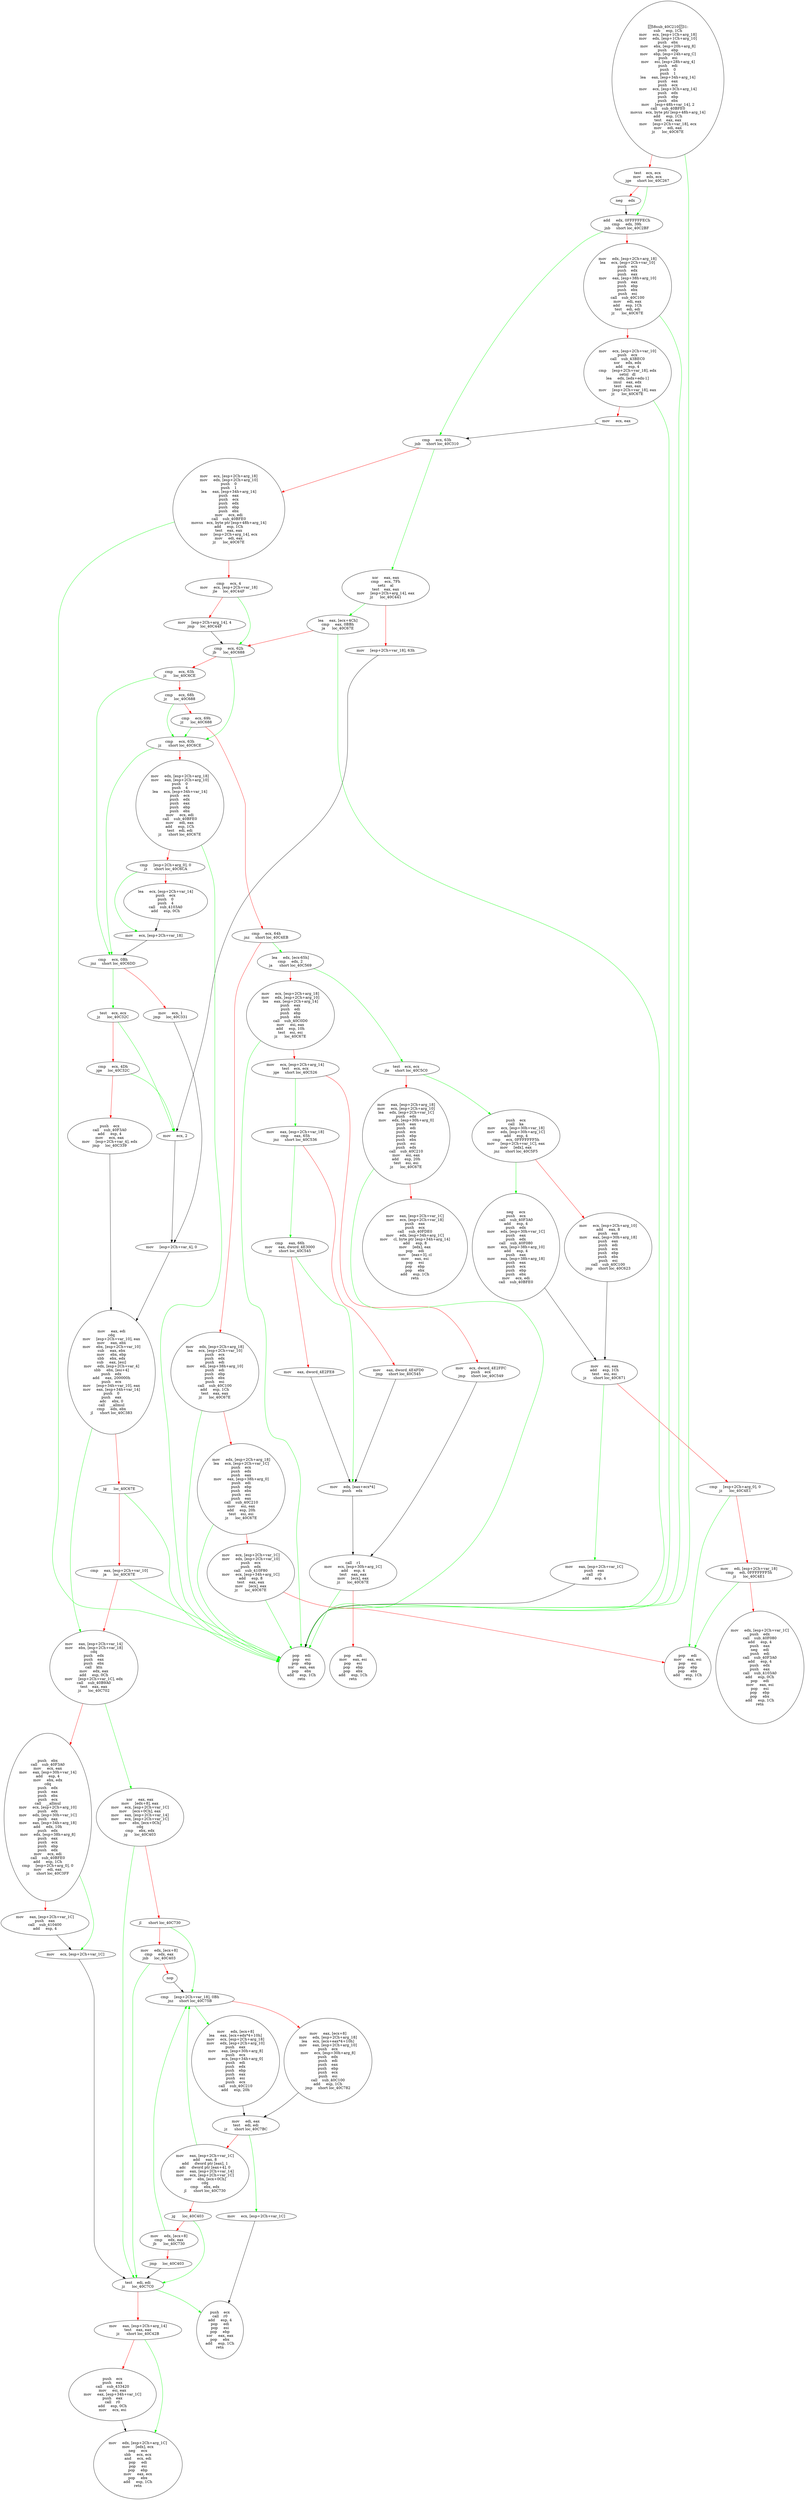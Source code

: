 digraph G{
Node0 [label = "58sub_40C21031:
sub     esp, 1Ch
mov     ecx, [esp+1Ch+arg_18]
mov     edx, [esp+1Ch+arg_10]
push    ebx
mov     ebx, [esp+20h+arg_8]
push    ebp
mov     ebp, [esp+24h+arg_C]
push    esi
mov     esi, [esp+28h+arg_4]
push    edi
push    0
push    1
lea     eax, [esp+34h+arg_14]
push    eax
push    ecx
mov     ecx, [esp+3Ch+arg_14]
push    edx
push    ebp
push    ebx
mov     [esp+48h+var_14], 2
call    sub_40BFE0
movsx   ecx, byte ptr [esp+48h+arg_14]
add     esp, 1Ch
test    eax, eax
mov     [esp+2Ch+var_18], ecx
mov     edi, eax
jz      loc_40C67E"]
Node1 [label = "test    ecx, ecx
mov     edx, ecx
jge     short loc_40C267"]
Node2 [label = "neg     edx"]
Node3 [label = "add     edx, 0FFFFFFECh
cmp     edx, 39h
jnb     short loc_40C2BF"]
Node4 [label = "mov     edx, [esp+2Ch+arg_18]
lea     ecx, [esp+2Ch+var_10]
push    ecx
push    edx
push    eax
mov     eax, [esp+38h+arg_10]
push    eax
push    ebp
push    ebx
push    esi
call    sub_40C100
mov     edi, eax
add     esp, 1Ch
test    edi, edi
jz      loc_40C67E"]
Node5 [label = "mov     ecx, [esp+2Ch+var_10]
push    ecx
call    sub_43BEC0
xor     edx, edx
add     esp, 4
cmp     [esp+2Ch+var_18], edx
setnl   dl
lea     edx, [edx+edx-1]
imul    eax, edx
test    eax, eax
mov     [esp+2Ch+var_18], eax
jz      loc_40C67E"]
Node6 [label = "mov     ecx, eax"]
Node7 [label = "cmp     ecx, 63h
jnb     short loc_40C310"]
Node8 [label = "mov     ecx, [esp+2Ch+arg_18]
mov     edx, [esp+2Ch+arg_10]
push    0
push    1
lea     eax, [esp+34h+arg_14]
push    eax
push    ecx
push    edx
push    ebp
push    ebx
mov     ecx, edi
call    sub_40BFE0
movsx   ecx, byte ptr [esp+48h+arg_14]
add     esp, 1Ch
test    eax, eax
mov     [esp+2Ch+arg_14], ecx
mov     edi, eax
jz      loc_40C67E"]
Node9 [label = "cmp     ecx, 4
mov     ecx, [esp+2Ch+var_18]
jle     loc_40C44F"]
Node10 [label = "mov     [esp+2Ch+arg_14], 4
jmp     loc_40C44F"]
Node11 [label = "xor     eax, eax
cmp     ecx, 7Fh
setz    al
test    eax, eax
mov     [esp+2Ch+arg_14], eax
jz      loc_40C441"]
Node12 [label = "mov     [esp+2Ch+var_18], 63h"]
Node13 [label = "mov     ecx, 2"]
Node14 [label = "mov     [esp+2Ch+var_4], 0"]
Node15 [label = "mov     eax, edi
cdq
mov     [esp+2Ch+var_10], eax
mov     eax, ebx
mov     ebx, [esp+2Ch+var_10]
sub     eax, ebx
mov     ebx, ebp
sbb     ebx, edx
sub     eax, [esi]
mov     edx, [esp+2Ch+var_4]
sbb     ebx, [esi+4]
push    edx
add     eax, 200000h
push    ecx
mov     [esp+34h+var_10], eax
mov     eax, [esp+34h+var_14]
push    0
push    eax
adc     ebx, 0
call    __allmul
cmp     edx, ebx
jl      short loc_40C383"]
Node16 [label = "jg      loc_40C67E"]
Node17 [label = "cmp     eax, [esp+2Ch+var_10]
ja      loc_40C67E"]
Node18 [label = "mov     eax, [esp+2Ch+var_14]
mov     ebx, [esp+2Ch+var_18]
cdq
push    edx
push    eax
push    ebx
call    ktn
mov     edx, eax
add     esp, 0Ch
mov     [esp+2Ch+var_1C], edx
call    sub_40B9A0
test    eax, eax
jz      loc_40C702"]
Node19 [label = "push    ebx
call    sub_40F3A0
mov     ecx, eax
mov     eax, [esp+30h+var_14]
add     esp, 4
mov     ebx, edx
cdq
push    edx
push    eax
push    ebx
push    ecx
call    __allmul
mov     ecx, [esp+2Ch+arg_10]
push    edx
mov     edx, [esp+30h+var_1C]
push    eax
mov     eax, [esp+34h+arg_18]
add     edx, 10h
push    edx
mov     edx, [esp+38h+arg_8]
push    eax
push    ecx
push    ebp
push    edx
mov     ecx, edi
call    sub_40BFE0
add     esp, 1Ch
cmp     [esp+2Ch+arg_0], 0
mov     edi, eax
jz      short loc_40C3FF"]
Node20 [label = "mov     eax, [esp+2Ch+var_1C]
push    eax
call    sub_410400
add     esp, 4"]
Node21 [label = "mov     ecx, [esp+2Ch+var_1C]"]
Node22 [label = "test    edi, edi
jz      loc_40C7C0"]
Node23 [label = "mov     eax, [esp+2Ch+arg_14]
test    eax, eax
jz      short loc_40C42B"]
Node24 [label = "push    ecx
push    eax
call    sub_433420
mov     esi, eax
mov     eax, [esp+34h+var_1C]
push    eax
call    r0
add     esp, 0Ch
mov     ecx, esi"]
Node25 [label = "mov     edx, [esp+2Ch+arg_1C]
mov     [edx], ecx
neg     ecx
sbb     ecx, ecx
and     ecx, edi
pop     edi
pop     esi
pop     ebp
mov     eax, ecx
pop     ebx
add     esp, 1Ch
retn"]
Node26 [label = "lea     eax, [ecx+4Ch]
cmp     eax, 0BBh
ja      loc_40C67E"]
Node27 [label = "cmp     ecx, 62h
jb      loc_40C688"]
Node28 [label = "cmp     ecx, 63h
jz      loc_40C6CE"]
Node29 [label = "cmp     ecx, 68h
jz      loc_40C688"]
Node30 [label = "cmp     ecx, 69h
jz      loc_40C688"]
Node31 [label = "cmp     ecx, 64h
jnz     short loc_40C4EB"]
Node32 [label = "mov     edx, [esp+2Ch+arg_18]
lea     ecx, [esp+2Ch+var_10]
push    ecx
push    edx
push    edi
mov     edi, [esp+38h+arg_10]
push    edi
push    ebp
push    ebx
push    esi
call    sub_40C100
add     esp, 1Ch
test    eax, eax
jz      loc_40C67E"]
Node33 [label = "mov     edx, [esp+2Ch+arg_18]
lea     ecx, [esp+2Ch+var_1C]
push    ecx
push    edx
push    eax
mov     eax, [esp+38h+arg_0]
push    edi
push    ebp
push    ebx
push    esi
push    eax
call    sub_40C210
mov     esi, eax
add     esp, 20h
test    esi, esi
jz      loc_40C67E"]
Node34 [label = "mov     ecx, [esp+2Ch+var_1C]
mov     edx, [esp+2Ch+var_10]
push    ecx
push    edx
call    sub_410F80
mov     ecx, [esp+34h+arg_1C]
add     esp, 8
test    eax, eax
mov     [ecx], eax
jz      loc_40C67E"]
Node35 [label = "pop     edi
mov     eax, esi
pop     esi
pop     ebp
pop     ebx
add     esp, 1Ch
retn"]
Node36 [label = "lea     edx, [ecx-65h]
cmp     edx, 2
ja      short loc_40C569"]
Node37 [label = "mov     ecx, [esp+2Ch+arg_18]
mov     edx, [esp+2Ch+arg_10]
lea     eax, [esp+2Ch+arg_14]
push    eax
push    edi
push    ebp
push    ebx
call    sub_40C0D0
mov     esi, eax
add     esp, 10h
test    esi, esi
jz      loc_40C67E"]
Node38 [label = "mov     ecx, [esp+2Ch+arg_14]
test    ecx, ecx
jge     short loc_40C526"]
Node39 [label = "mov     ecx, dword_4E2FFC
push    ecx
jmp     short loc_40C549"]
Node40 [label = "mov     eax, [esp+2Ch+var_18]
cmp     eax, 65h
jnz     short loc_40C536"]
Node41 [label = "mov     eax, dword_4E4FD0
jmp     short loc_40C545"]
Node42 [label = "cmp     eax, 66h
mov     eax, dword_4E3000
jz      short loc_40C545"]
Node43 [label = "mov     eax, dword_4E2FE8"]
Node44 [label = "mov     edx, [eax+ecx*4]
push    edx"]
Node45 [label = "call    r1
mov     ecx, [esp+30h+arg_1C]
add     esp, 4
test    eax, eax
mov     [ecx], eax
jz      loc_40C67E"]
Node46 [label = "pop     edi
mov     eax, esi
pop     esi
pop     ebp
pop     ebx
add     esp, 1Ch
retn"]
Node47 [label = "test    ecx, ecx
jle     short loc_40C5C0"]
Node48 [label = "mov     eax, [esp+2Ch+arg_18]
mov     ecx, [esp+2Ch+arg_10]
lea     edx, [esp+2Ch+var_1C]
push    edx
mov     edx, [esp+30h+arg_0]
push    eax
push    edi
push    ecx
push    ebp
push    ebx
push    esi
push    edx
call    sub_40C210
mov     esi, eax
add     esp, 20h
test    esi, esi
jz      loc_40C67E"]
Node49 [label = "mov     eax, [esp+2Ch+var_1C]
mov     ecx, [esp+2Ch+var_18]
push    eax
push    ecx
call    sub_40FDE0
mov     edx, [esp+34h+arg_1C]
mov     cl, byte ptr [esp+34h+arg_14]
add     esp, 8
mov     [edx], eax
pop     edi
mov     [eax+3], cl
mov     eax, esi
pop     esi
pop     ebp
pop     ebx
add     esp, 1Ch
retn"]
Node50 [label = "push    ecx
call    ka
mov     ecx, [esp+30h+var_18]
mov     edx, [esp+30h+arg_1C]
add     esp, 4
cmp     ecx, 0FFFFFFF5h
mov     [esp+2Ch+var_1C], eax
mov     [edx], eax
jnz     short loc_40C5F5"]
Node51 [label = "mov     ecx, [esp+2Ch+arg_10]
add     eax, 8
push    eax
mov     eax, [esp+30h+arg_18]
push    eax
push    edi
push    ecx
push    ebp
push    ebx
push    esi
call    sub_40C100
jmp     short loc_40C623"]
Node52 [label = "neg     ecx
push    ecx
call    sub_40F3A0
add     esp, 4
push    edx
mov     edx, [esp+30h+var_1C]
push    eax
push    edx
call    sub_40F080
mov     ecx, [esp+38h+arg_10]
add     esp, 4
push    eax
mov     eax, [esp+38h+arg_18]
push    eax
push    ecx
push    ebp
push    ebx
mov     ecx, edi
call    sub_40BFE0"]
Node53 [label = "mov     esi, eax
add     esp, 1Ch
test    esi, esi
jz      short loc_40C671"]
Node54 [label = "cmp     [esp+2Ch+arg_0], 0
jz      loc_40C4E1"]
Node55 [label = "mov     edi, [esp+2Ch+var_18]
cmp     edi, 0FFFFFFF5h
jz      loc_40C4E1"]
Node56 [label = "mov     edx, [esp+2Ch+var_1C]
push    edx
call    sub_40F080
add     esp, 4
push    eax
neg     edi
push    edi
call    sub_40F3A0
add     esp, 4
push    edx
push    eax
call    sub_4103A0
add     esp, 0Ch
pop     edi
mov     eax, esi
pop     esi
pop     ebp
pop     ebx
add     esp, 1Ch
retn"]
Node57 [label = "mov     eax, [esp+2Ch+var_1C]
push    eax
call    r0
add     esp, 4"]
Node58 [label = "pop     edi
pop     esi
pop     ebp
xor     eax, eax
pop     ebx
add     esp, 1Ch
retn"]
Node59 [label = "cmp     ecx, 63h
jz      short loc_40C6CE"]
Node60 [label = "mov     edx, [esp+2Ch+arg_18]
mov     eax, [esp+2Ch+arg_10]
push    0
push    4
lea     ecx, [esp+34h+var_14]
push    ecx
push    edx
push    eax
push    ebp
push    ebx
mov     ecx, edi
call    sub_40BFE0
mov     edi, eax
add     esp, 1Ch
test    edi, edi
jz      short loc_40C67E"]
Node61 [label = "cmp     [esp+2Ch+arg_0], 0
jz      short loc_40C6CA"]
Node62 [label = "lea     ecx, [esp+2Ch+var_14]
push    ecx
push    0
push    4
call    sub_4103A0
add     esp, 0Ch"]
Node63 [label = "mov     ecx, [esp+2Ch+var_18]"]
Node64 [label = "cmp     ecx, 0Bh
jnz     short loc_40C6DD"]
Node65 [label = "mov     ecx, 1
jmp     loc_40C331"]
Node66 [label = "test    ecx, ecx
jz      loc_40C32C"]
Node67 [label = "cmp     ecx, 4Dh
jge     loc_40C32C"]
Node68 [label = "push    ecx
call    sub_40F3A0
add     esp, 4
mov     ecx, eax
mov     [esp+2Ch+var_4], edx
jmp     loc_40C339"]
Node69 [label = "xor     eax, eax
mov     [edx+8], eax
mov     ecx, [esp+2Ch+var_1C]
mov     [ecx+0Ch], eax
mov     eax, [esp+2Ch+var_14]
mov     ecx, [esp+2Ch+var_1C]
mov     ebx, [ecx+0Ch]
cdq
cmp     ebx, edx
jg      loc_40C403"]
Node70 [label = "jl      short loc_40C730"]
Node71 [label = "mov     edx, [ecx+8]
cmp     edx, eax
jnb     loc_40C403"]
Node72 [label = "nop"]
Node73 [label = "cmp     [esp+2Ch+var_18], 0Bh
jnz     short loc_40C75B"]
Node74 [label = "mov     eax, [ecx+8]
mov     edx, [esp+2Ch+arg_18]
lea     ecx, [ecx+eax*4+10h]
mov     eax, [esp+2Ch+arg_10]
push    ecx
mov     ecx, [esp+30h+arg_8]
push    edx
push    edi
push    eax
push    ebp
push    ecx
push    esi
call    sub_40C100
add     esp, 1Ch
jmp     short loc_40C782"]
Node75 [label = "mov     edx, [ecx+8]
lea     eax, [ecx+edx*4+10h]
mov     ecx, [esp+2Ch+arg_18]
mov     edx, [esp+2Ch+arg_10]
push    eax
mov     eax, [esp+30h+arg_8]
push    ecx
mov     ecx, [esp+34h+arg_0]
push    edi
push    edx
push    ebp
push    eax
push    esi
push    ecx
call    sub_40C210
add     esp, 20h"]
Node76 [label = "mov     edi, eax
test    edi, edi
jz      short loc_40C7BC"]
Node77 [label = "mov     eax, [esp+2Ch+var_1C]
add     eax, 8
add     dword ptr [eax], 1
adc     dword ptr [eax+4], 0
mov     eax, [esp+2Ch+var_14]
mov     ecx, [esp+2Ch+var_1C]
mov     ebx, [ecx+0Ch]
cdq
cmp     ebx, edx
jl      short loc_40C730"]
Node78 [label = "jg      loc_40C403"]
Node79 [label = "mov     edx, [ecx+8]
cmp     edx, eax
jb      loc_40C730"]
Node80 [label = "jmp     loc_40C403"]
Node81 [label = "mov     ecx, [esp+2Ch+var_1C]"]
Node82 [label = "push    ecx
call    r0
add     esp, 4
pop     edi
pop     esi
pop     ebp
xor     eax, eax
pop     ebx
add     esp, 1Ch
retn"]
Node0 -> Node1 [color = "red"]
Node0 -> Node58 [color = "green"]
Node1 -> Node2 [color = "red"]
Node1 -> Node3 [color = "green"]
Node2 -> Node3 [color = "black"]
Node3 -> Node4 [color = "red"]
Node3 -> Node7 [color = "green"]
Node4 -> Node5 [color = "red"]
Node4 -> Node58 [color = "green"]
Node5 -> Node6 [color = "red"]
Node5 -> Node58 [color = "green"]
Node6 -> Node7 [color = "black"]
Node7 -> Node8 [color = "red"]
Node7 -> Node11 [color = "green"]
Node8 -> Node9 [color = "red"]
Node8 -> Node58 [color = "green"]
Node9 -> Node10 [color = "red"]
Node9 -> Node27 [color = "green"]
Node10 -> Node27 [color = "black"]
Node11 -> Node12 [color = "red"]
Node11 -> Node26 [color = "green"]
Node12 -> Node13 [color = "black"]
Node13 -> Node14 [color = "black"]
Node14 -> Node15 [color = "black"]
Node15 -> Node16 [color = "red"]
Node15 -> Node18 [color = "green"]
Node16 -> Node17 [color = "red"]
Node16 -> Node58 [color = "green"]
Node17 -> Node18 [color = "red"]
Node17 -> Node58 [color = "green"]
Node18 -> Node19 [color = "red"]
Node18 -> Node69 [color = "green"]
Node19 -> Node20 [color = "red"]
Node19 -> Node21 [color = "green"]
Node20 -> Node21 [color = "black"]
Node21 -> Node22 [color = "black"]
Node22 -> Node23 [color = "red"]
Node22 -> Node82 [color = "green"]
Node23 -> Node24 [color = "red"]
Node23 -> Node25 [color = "green"]
Node24 -> Node25 [color = "black"]
Node26 -> Node27 [color = "red"]
Node26 -> Node58 [color = "green"]
Node27 -> Node28 [color = "red"]
Node27 -> Node59 [color = "green"]
Node28 -> Node29 [color = "red"]
Node28 -> Node64 [color = "green"]
Node29 -> Node30 [color = "red"]
Node29 -> Node59 [color = "green"]
Node30 -> Node31 [color = "red"]
Node30 -> Node59 [color = "green"]
Node31 -> Node32 [color = "red"]
Node31 -> Node36 [color = "green"]
Node32 -> Node33 [color = "red"]
Node32 -> Node58 [color = "green"]
Node33 -> Node34 [color = "red"]
Node33 -> Node58 [color = "green"]
Node34 -> Node35 [color = "red"]
Node34 -> Node58 [color = "green"]
Node36 -> Node37 [color = "red"]
Node36 -> Node47 [color = "green"]
Node37 -> Node38 [color = "red"]
Node37 -> Node58 [color = "green"]
Node38 -> Node39 [color = "red"]
Node38 -> Node40 [color = "green"]
Node39 -> Node45 [color = "black"]
Node40 -> Node41 [color = "red"]
Node40 -> Node42 [color = "green"]
Node41 -> Node44 [color = "black"]
Node42 -> Node43 [color = "red"]
Node42 -> Node44 [color = "green"]
Node43 -> Node44 [color = "black"]
Node44 -> Node45 [color = "black"]
Node45 -> Node46 [color = "red"]
Node45 -> Node58 [color = "green"]
Node47 -> Node48 [color = "red"]
Node47 -> Node50 [color = "green"]
Node48 -> Node49 [color = "red"]
Node48 -> Node58 [color = "green"]
Node50 -> Node51 [color = "red"]
Node50 -> Node52 [color = "green"]
Node51 -> Node53 [color = "black"]
Node52 -> Node53 [color = "black"]
Node53 -> Node54 [color = "red"]
Node53 -> Node57 [color = "green"]
Node54 -> Node35 [color = "green"]
Node54 -> Node55 [color = "red"]
Node55 -> Node35 [color = "green"]
Node55 -> Node56 [color = "red"]
Node57 -> Node58 [color = "black"]
Node59 -> Node60 [color = "red"]
Node59 -> Node64 [color = "green"]
Node60 -> Node58 [color = "green"]
Node60 -> Node61 [color = "red"]
Node61 -> Node62 [color = "red"]
Node61 -> Node63 [color = "green"]
Node62 -> Node63 [color = "black"]
Node63 -> Node64 [color = "black"]
Node64 -> Node65 [color = "red"]
Node64 -> Node66 [color = "green"]
Node65 -> Node14 [color = "black"]
Node66 -> Node13 [color = "green"]
Node66 -> Node67 [color = "red"]
Node67 -> Node13 [color = "green"]
Node67 -> Node68 [color = "red"]
Node68 -> Node15 [color = "black"]
Node69 -> Node22 [color = "green"]
Node69 -> Node70 [color = "red"]
Node70 -> Node71 [color = "red"]
Node70 -> Node73 [color = "green"]
Node71 -> Node22 [color = "green"]
Node71 -> Node72 [color = "red"]
Node72 -> Node73 [color = "black"]
Node73 -> Node74 [color = "red"]
Node73 -> Node75 [color = "green"]
Node74 -> Node76 [color = "black"]
Node75 -> Node76 [color = "black"]
Node76 -> Node77 [color = "red"]
Node76 -> Node81 [color = "green"]
Node77 -> Node73 [color = "green"]
Node77 -> Node78 [color = "red"]
Node78 -> Node22 [color = "green"]
Node78 -> Node79 [color = "red"]
Node79 -> Node73 [color = "green"]
Node79 -> Node80 [color = "red"]
Node80 -> Node22 [color = "black"]
Node81 -> Node82 [color = "black"]
}